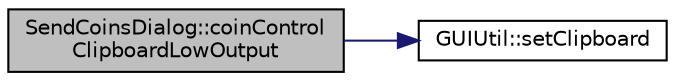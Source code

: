digraph "SendCoinsDialog::coinControlClipboardLowOutput"
{
  edge [fontname="Helvetica",fontsize="10",labelfontname="Helvetica",labelfontsize="10"];
  node [fontname="Helvetica",fontsize="10",shape=record];
  rankdir="LR";
  Node553 [label="SendCoinsDialog::coinControl\lClipboardLowOutput",height=0.2,width=0.4,color="black", fillcolor="grey75", style="filled", fontcolor="black"];
  Node553 -> Node554 [color="midnightblue",fontsize="10",style="solid",fontname="Helvetica"];
  Node554 [label="GUIUtil::setClipboard",height=0.2,width=0.4,color="black", fillcolor="white", style="filled",URL="$namespace_g_u_i_util.html#aef655b19f129179ca32f11a4d0da1a07"];
}
